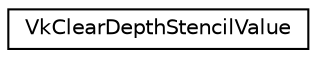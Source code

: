 digraph "Graphical Class Hierarchy"
{
 // LATEX_PDF_SIZE
  edge [fontname="Helvetica",fontsize="10",labelfontname="Helvetica",labelfontsize="10"];
  node [fontname="Helvetica",fontsize="10",shape=record];
  rankdir="LR";
  Node0 [label="VkClearDepthStencilValue",height=0.2,width=0.4,color="black", fillcolor="white", style="filled",URL="$structVkClearDepthStencilValue.html",tooltip=" "];
}
